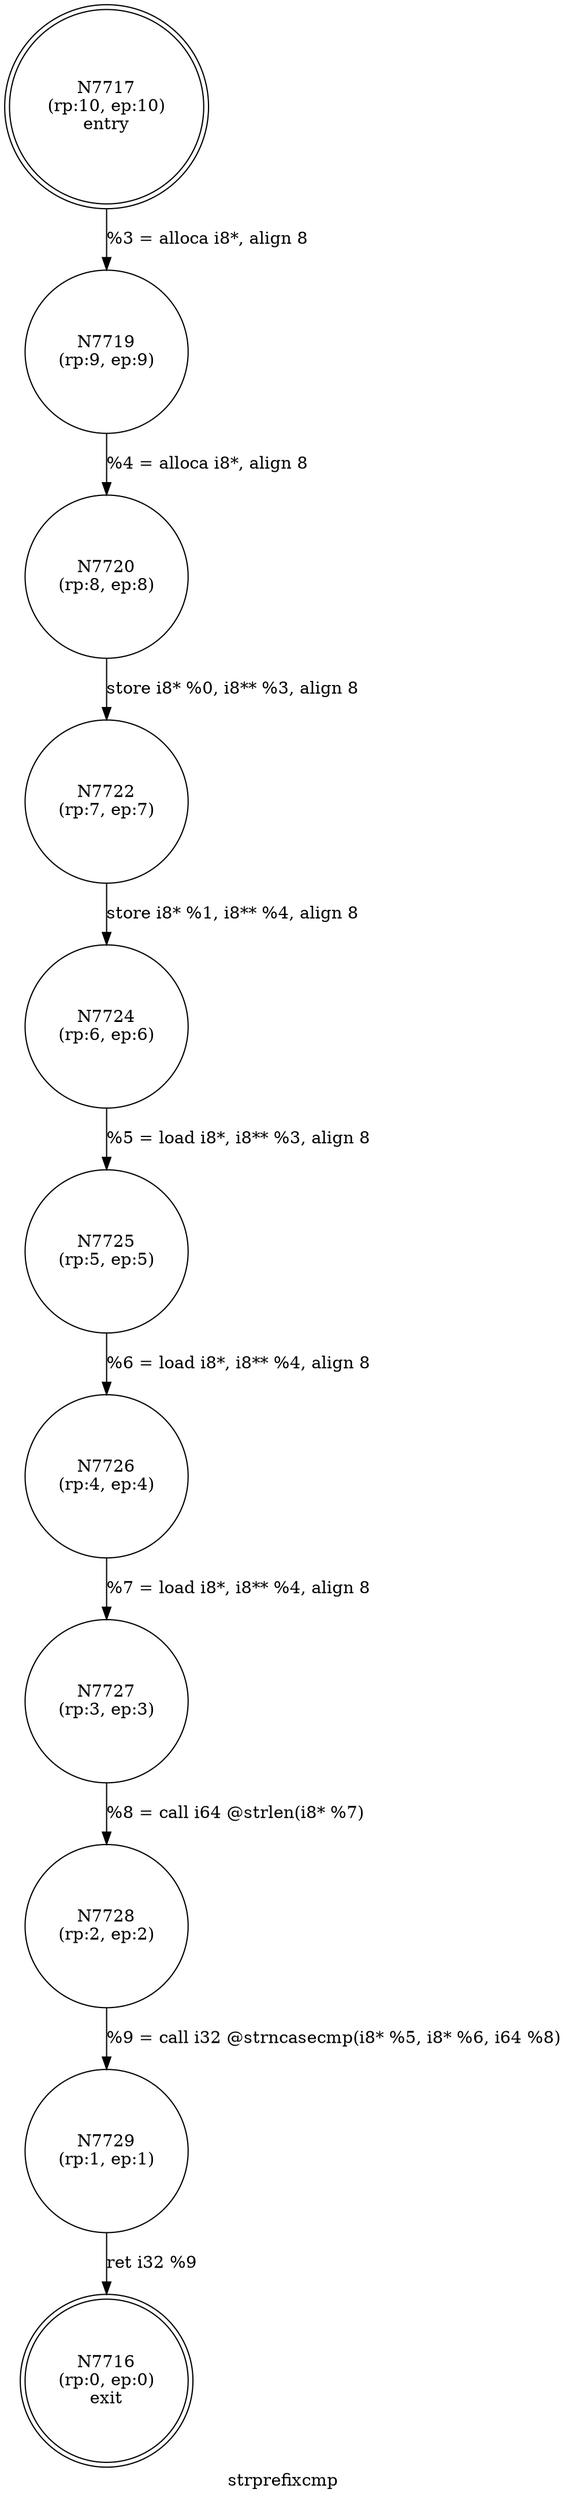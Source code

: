 digraph strprefixcmp {
label="strprefixcmp"
7716 [label="N7716\n(rp:0, ep:0)\nexit", shape="doublecircle"]
7717 [label="N7717\n(rp:10, ep:10)\nentry", shape="doublecircle"]
7717 -> 7719 [label="%3 = alloca i8*, align 8"]
7719 [label="N7719\n(rp:9, ep:9)", shape="circle"]
7719 -> 7720 [label="%4 = alloca i8*, align 8"]
7720 [label="N7720\n(rp:8, ep:8)", shape="circle"]
7720 -> 7722 [label="store i8* %0, i8** %3, align 8"]
7722 [label="N7722\n(rp:7, ep:7)", shape="circle"]
7722 -> 7724 [label="store i8* %1, i8** %4, align 8"]
7724 [label="N7724\n(rp:6, ep:6)", shape="circle"]
7724 -> 7725 [label="%5 = load i8*, i8** %3, align 8"]
7725 [label="N7725\n(rp:5, ep:5)", shape="circle"]
7725 -> 7726 [label="%6 = load i8*, i8** %4, align 8"]
7726 [label="N7726\n(rp:4, ep:4)", shape="circle"]
7726 -> 7727 [label="%7 = load i8*, i8** %4, align 8"]
7727 [label="N7727\n(rp:3, ep:3)", shape="circle"]
7727 -> 7728 [label="%8 = call i64 @strlen(i8* %7)"]
7728 [label="N7728\n(rp:2, ep:2)", shape="circle"]
7728 -> 7729 [label="%9 = call i32 @strncasecmp(i8* %5, i8* %6, i64 %8)"]
7729 [label="N7729\n(rp:1, ep:1)", shape="circle"]
7729 -> 7716 [label="ret i32 %9"]
}
